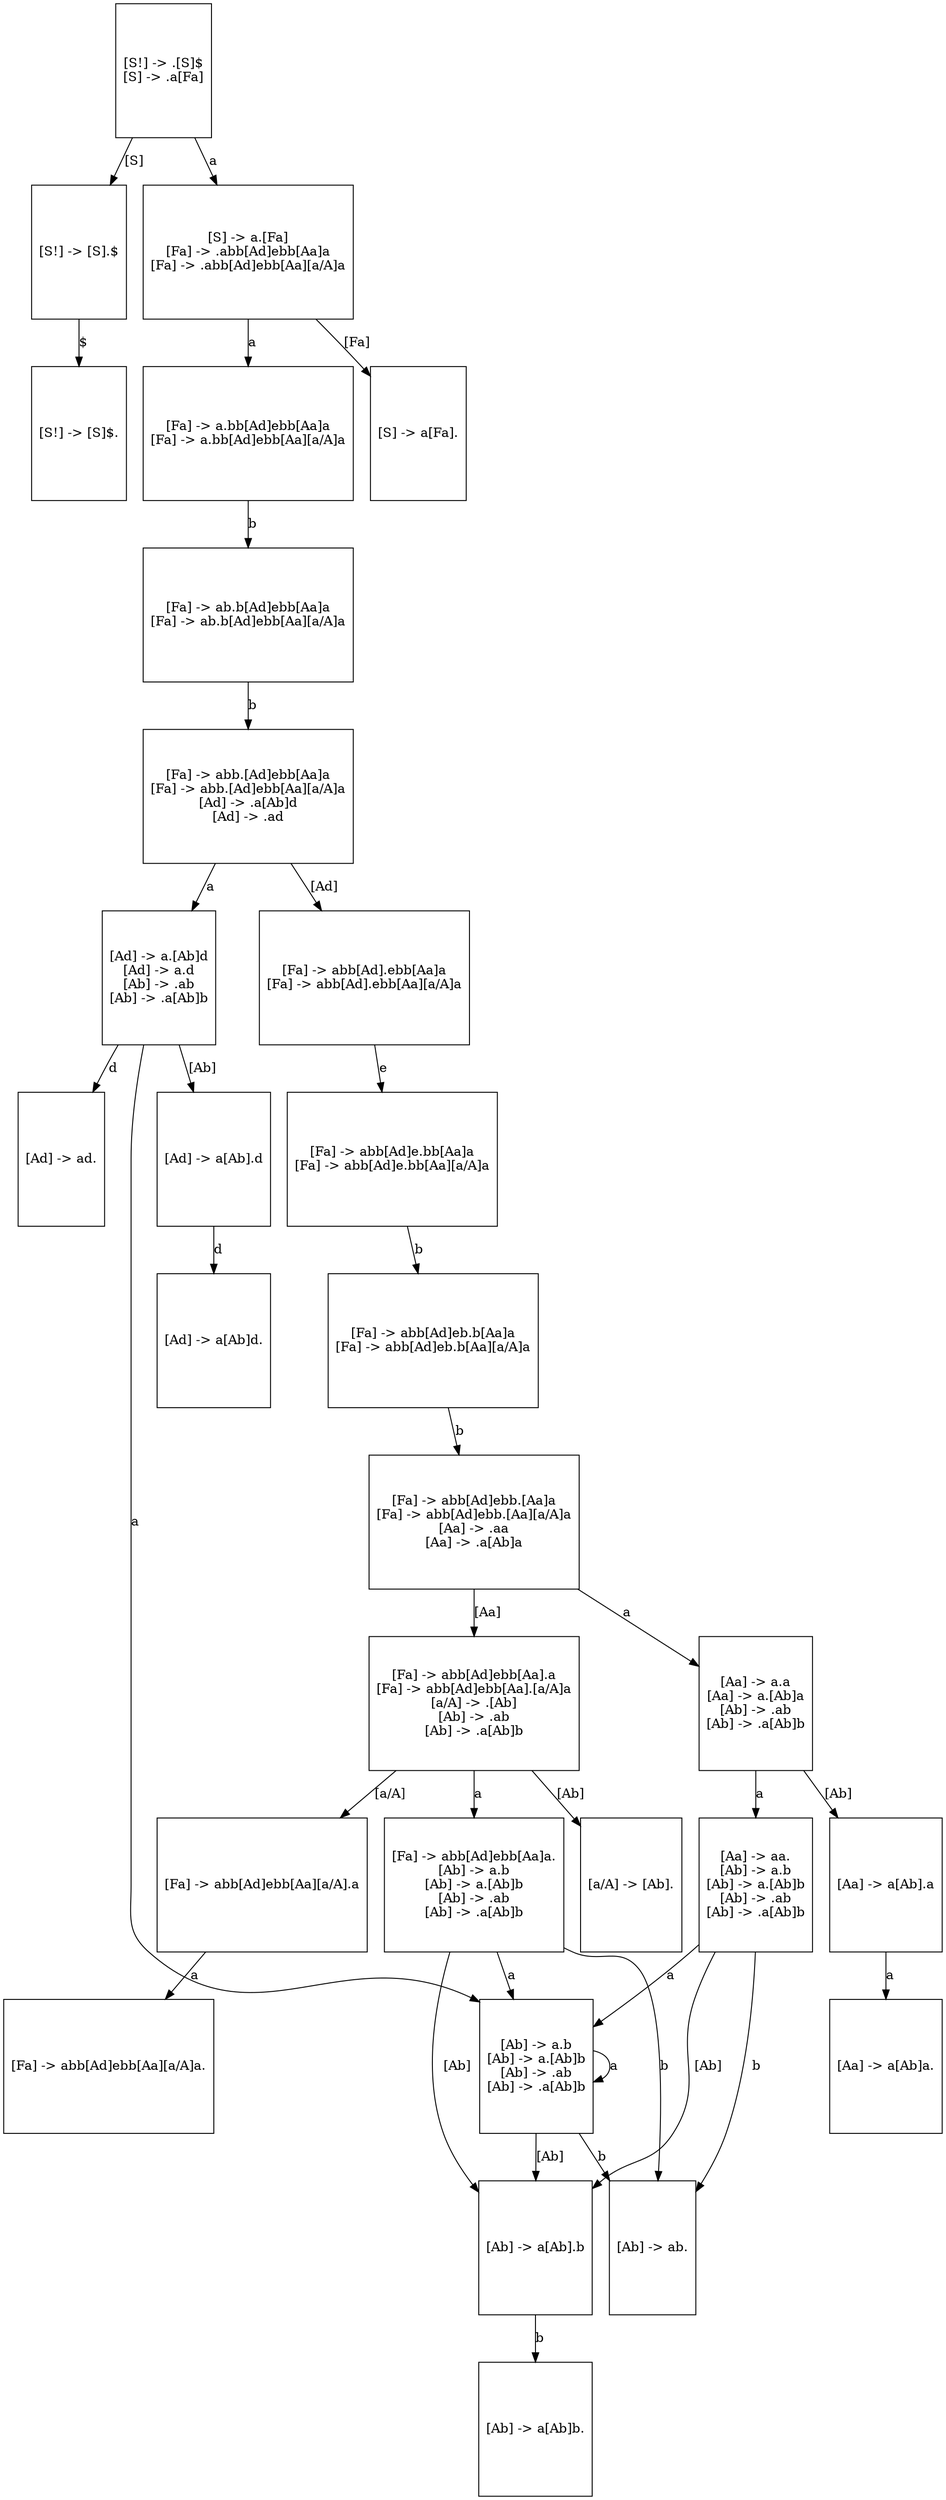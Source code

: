 // LR(0) Automata
digraph {
	A0 [label="[S!] -> .[S]$
[S] -> .a[Fa]" height=2 shape=polygon width=1]
	A1 [label="[S!] -> [S].$" height=2 shape=polygon width=1]
	A2 [label="[S] -> a.[Fa]
[Fa] -> .abb[Ad]ebb[Aa]a
[Fa] -> .abb[Ad]ebb[Aa][a/A]a" height=2 shape=polygon width=1]
	A3 [label="[S!] -> [S]$." height=2 shape=polygon width=1]
	A4 [label="[S] -> a[Fa]." height=2 shape=polygon width=1]
	A5 [label="[Fa] -> a.bb[Ad]ebb[Aa]a
[Fa] -> a.bb[Ad]ebb[Aa][a/A]a" height=2 shape=polygon width=1]
	A6 [label="[Fa] -> ab.b[Ad]ebb[Aa]a
[Fa] -> ab.b[Ad]ebb[Aa][a/A]a" height=2 shape=polygon width=1]
	A7 [label="[Fa] -> abb.[Ad]ebb[Aa]a
[Fa] -> abb.[Ad]ebb[Aa][a/A]a
[Ad] -> .a[Ab]d
[Ad] -> .ad" height=2 shape=polygon width=1]
	A8 [label="[Fa] -> abb[Ad].ebb[Aa]a
[Fa] -> abb[Ad].ebb[Aa][a/A]a" height=2 shape=polygon width=1]
	A9 [label="[Ad] -> a.[Ab]d
[Ad] -> a.d
[Ab] -> .ab
[Ab] -> .a[Ab]b" height=2 shape=polygon width=1]
	B0 [label="[Fa] -> abb[Ad]e.bb[Aa]a
[Fa] -> abb[Ad]e.bb[Aa][a/A]a" height=2 shape=polygon width=1]
	B1 [label="[Ad] -> a[Ab].d" height=2 shape=polygon width=1]
	B2 [label="[Ad] -> ad." height=2 shape=polygon width=1]
	B3 [label="[Ab] -> a.b
[Ab] -> a.[Ab]b
[Ab] -> .ab
[Ab] -> .a[Ab]b" height=2 shape=polygon width=1]
	B4 [label="[Fa] -> abb[Ad]eb.b[Aa]a
[Fa] -> abb[Ad]eb.b[Aa][a/A]a" height=2 shape=polygon width=1]
	B5 [label="[Ad] -> a[Ab]d." height=2 shape=polygon width=1]
	B6 [label="[Ab] -> ab." height=2 shape=polygon width=1]
	B7 [label="[Ab] -> a[Ab].b" height=2 shape=polygon width=1]
	B8 [label="[Fa] -> abb[Ad]ebb.[Aa]a
[Fa] -> abb[Ad]ebb.[Aa][a/A]a
[Aa] -> .aa
[Aa] -> .a[Ab]a" height=2 shape=polygon width=1]
	B9 [label="[Ab] -> a[Ab]b." height=2 shape=polygon width=1]
	C0 [label="[Fa] -> abb[Ad]ebb[Aa].a
[Fa] -> abb[Ad]ebb[Aa].[a/A]a
[a/A] -> .[Ab]
[Ab] -> .ab
[Ab] -> .a[Ab]b" height=2 shape=polygon width=1]
	C1 [label="[Aa] -> a.a
[Aa] -> a.[Ab]a
[Ab] -> .ab
[Ab] -> .a[Ab]b" height=2 shape=polygon width=1]
	C2 [label="[Fa] -> abb[Ad]ebb[Aa]a.
[Ab] -> a.b
[Ab] -> a.[Ab]b
[Ab] -> .ab
[Ab] -> .a[Ab]b" height=2 shape=polygon width=1]
	C3 [label="[Fa] -> abb[Ad]ebb[Aa][a/A].a" height=2 shape=polygon width=1]
	C4 [label="[a/A] -> [Ab]." height=2 shape=polygon width=1]
	C5 [label="[Aa] -> aa.
[Ab] -> a.b
[Ab] -> a.[Ab]b
[Ab] -> .ab
[Ab] -> .a[Ab]b" height=2 shape=polygon width=1]
	C6 [label="[Aa] -> a[Ab].a" height=2 shape=polygon width=1]
	C7 [label="[Fa] -> abb[Ad]ebb[Aa][a/A]a." height=2 shape=polygon width=1]
	C8 [label="[Aa] -> a[Ab]a." height=2 shape=polygon width=1]
	A0 -> A1 [label="[S]"]
	A0 -> A2 [label=a]
	A1 -> A3 [label="$"]
	A2 -> A4 [label="[Fa]"]
	A2 -> A5 [label=a]
	A5 -> A6 [label=b]
	A6 -> A7 [label=b]
	A7 -> A8 [label="[Ad]"]
	A7 -> A9 [label=a]
	A8 -> B0 [label=e]
	A9 -> B1 [label="[Ab]"]
	A9 -> B2 [label=d]
	A9 -> B3 [label=a]
	B0 -> B4 [label=b]
	B1 -> B5 [label=d]
	B3 -> B6 [label=b]
	B3 -> B7 [label="[Ab]"]
	B3 -> B3 [label=a]
	B4 -> B8 [label=b]
	B7 -> B9 [label=b]
	B8 -> C0 [label="[Aa]"]
	B8 -> C1 [label=a]
	C0 -> C2 [label=a]
	C0 -> C3 [label="[a/A]"]
	C0 -> C4 [label="[Ab]"]
	C1 -> C5 [label=a]
	C1 -> C6 [label="[Ab]"]
	C2 -> B6 [label=b]
	C2 -> B7 [label="[Ab]"]
	C2 -> B3 [label=a]
	C3 -> C7 [label=a]
	C5 -> B6 [label=b]
	C5 -> B7 [label="[Ab]"]
	C5 -> B3 [label=a]
	C6 -> C8 [label=a]
}
